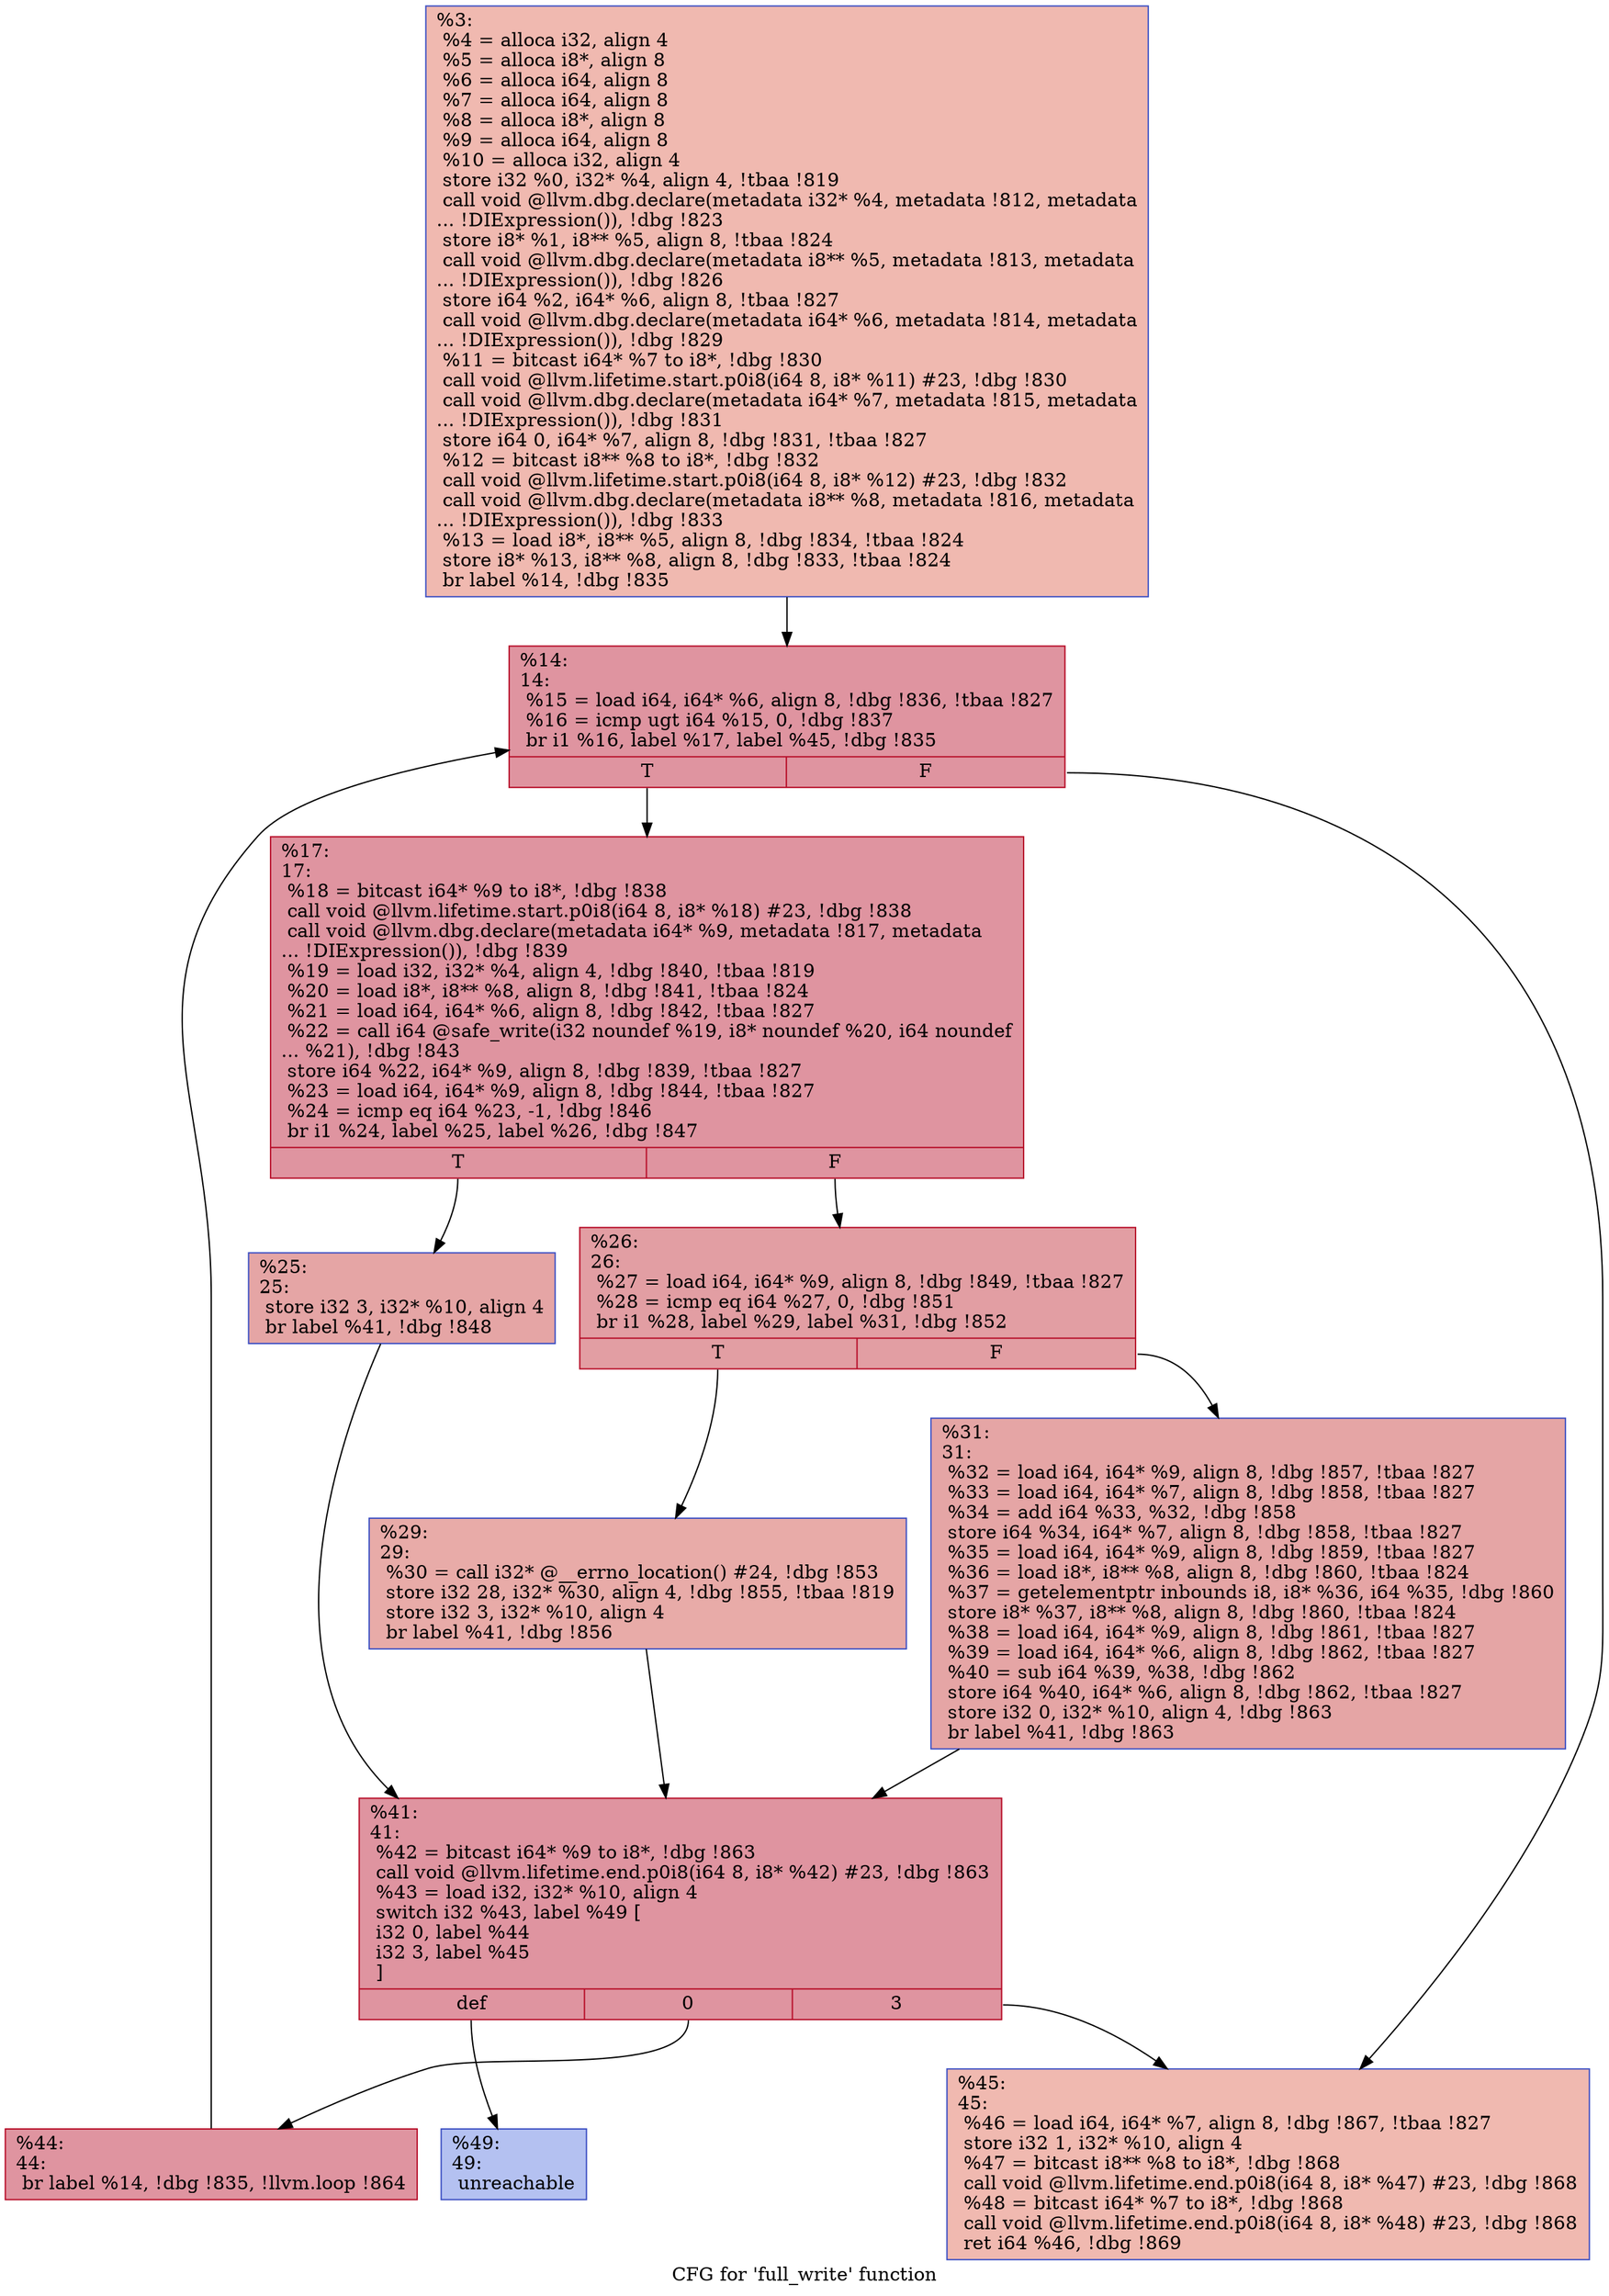 digraph "CFG for 'full_write' function" {
	label="CFG for 'full_write' function";

	Node0x7db280 [shape=record,color="#3d50c3ff", style=filled, fillcolor="#de614d70",label="{%3:\l  %4 = alloca i32, align 4\l  %5 = alloca i8*, align 8\l  %6 = alloca i64, align 8\l  %7 = alloca i64, align 8\l  %8 = alloca i8*, align 8\l  %9 = alloca i64, align 8\l  %10 = alloca i32, align 4\l  store i32 %0, i32* %4, align 4, !tbaa !819\l  call void @llvm.dbg.declare(metadata i32* %4, metadata !812, metadata\l... !DIExpression()), !dbg !823\l  store i8* %1, i8** %5, align 8, !tbaa !824\l  call void @llvm.dbg.declare(metadata i8** %5, metadata !813, metadata\l... !DIExpression()), !dbg !826\l  store i64 %2, i64* %6, align 8, !tbaa !827\l  call void @llvm.dbg.declare(metadata i64* %6, metadata !814, metadata\l... !DIExpression()), !dbg !829\l  %11 = bitcast i64* %7 to i8*, !dbg !830\l  call void @llvm.lifetime.start.p0i8(i64 8, i8* %11) #23, !dbg !830\l  call void @llvm.dbg.declare(metadata i64* %7, metadata !815, metadata\l... !DIExpression()), !dbg !831\l  store i64 0, i64* %7, align 8, !dbg !831, !tbaa !827\l  %12 = bitcast i8** %8 to i8*, !dbg !832\l  call void @llvm.lifetime.start.p0i8(i64 8, i8* %12) #23, !dbg !832\l  call void @llvm.dbg.declare(metadata i8** %8, metadata !816, metadata\l... !DIExpression()), !dbg !833\l  %13 = load i8*, i8** %5, align 8, !dbg !834, !tbaa !824\l  store i8* %13, i8** %8, align 8, !dbg !833, !tbaa !824\l  br label %14, !dbg !835\l}"];
	Node0x7db280 -> Node0x812300;
	Node0x812300 [shape=record,color="#b70d28ff", style=filled, fillcolor="#b70d2870",label="{%14:\l14:                                               \l  %15 = load i64, i64* %6, align 8, !dbg !836, !tbaa !827\l  %16 = icmp ugt i64 %15, 0, !dbg !837\l  br i1 %16, label %17, label %45, !dbg !835\l|{<s0>T|<s1>F}}"];
	Node0x812300:s0 -> Node0x812350;
	Node0x812300:s1 -> Node0x812580;
	Node0x812350 [shape=record,color="#b70d28ff", style=filled, fillcolor="#b70d2870",label="{%17:\l17:                                               \l  %18 = bitcast i64* %9 to i8*, !dbg !838\l  call void @llvm.lifetime.start.p0i8(i64 8, i8* %18) #23, !dbg !838\l  call void @llvm.dbg.declare(metadata i64* %9, metadata !817, metadata\l... !DIExpression()), !dbg !839\l  %19 = load i32, i32* %4, align 4, !dbg !840, !tbaa !819\l  %20 = load i8*, i8** %8, align 8, !dbg !841, !tbaa !824\l  %21 = load i64, i64* %6, align 8, !dbg !842, !tbaa !827\l  %22 = call i64 @safe_write(i32 noundef %19, i8* noundef %20, i64 noundef\l... %21), !dbg !843\l  store i64 %22, i64* %9, align 8, !dbg !839, !tbaa !827\l  %23 = load i64, i64* %9, align 8, !dbg !844, !tbaa !827\l  %24 = icmp eq i64 %23, -1, !dbg !846\l  br i1 %24, label %25, label %26, !dbg !847\l|{<s0>T|<s1>F}}"];
	Node0x812350:s0 -> Node0x8123a0;
	Node0x812350:s1 -> Node0x8123f0;
	Node0x8123a0 [shape=record,color="#3d50c3ff", style=filled, fillcolor="#c5333470",label="{%25:\l25:                                               \l  store i32 3, i32* %10, align 4\l  br label %41, !dbg !848\l}"];
	Node0x8123a0 -> Node0x8124e0;
	Node0x8123f0 [shape=record,color="#b70d28ff", style=filled, fillcolor="#be242e70",label="{%26:\l26:                                               \l  %27 = load i64, i64* %9, align 8, !dbg !849, !tbaa !827\l  %28 = icmp eq i64 %27, 0, !dbg !851\l  br i1 %28, label %29, label %31, !dbg !852\l|{<s0>T|<s1>F}}"];
	Node0x8123f0:s0 -> Node0x812440;
	Node0x8123f0:s1 -> Node0x812490;
	Node0x812440 [shape=record,color="#3d50c3ff", style=filled, fillcolor="#cc403a70",label="{%29:\l29:                                               \l  %30 = call i32* @__errno_location() #24, !dbg !853\l  store i32 28, i32* %30, align 4, !dbg !855, !tbaa !819\l  store i32 3, i32* %10, align 4\l  br label %41, !dbg !856\l}"];
	Node0x812440 -> Node0x8124e0;
	Node0x812490 [shape=record,color="#3d50c3ff", style=filled, fillcolor="#c5333470",label="{%31:\l31:                                               \l  %32 = load i64, i64* %9, align 8, !dbg !857, !tbaa !827\l  %33 = load i64, i64* %7, align 8, !dbg !858, !tbaa !827\l  %34 = add i64 %33, %32, !dbg !858\l  store i64 %34, i64* %7, align 8, !dbg !858, !tbaa !827\l  %35 = load i64, i64* %9, align 8, !dbg !859, !tbaa !827\l  %36 = load i8*, i8** %8, align 8, !dbg !860, !tbaa !824\l  %37 = getelementptr inbounds i8, i8* %36, i64 %35, !dbg !860\l  store i8* %37, i8** %8, align 8, !dbg !860, !tbaa !824\l  %38 = load i64, i64* %9, align 8, !dbg !861, !tbaa !827\l  %39 = load i64, i64* %6, align 8, !dbg !862, !tbaa !827\l  %40 = sub i64 %39, %38, !dbg !862\l  store i64 %40, i64* %6, align 8, !dbg !862, !tbaa !827\l  store i32 0, i32* %10, align 4, !dbg !863\l  br label %41, !dbg !863\l}"];
	Node0x812490 -> Node0x8124e0;
	Node0x8124e0 [shape=record,color="#b70d28ff", style=filled, fillcolor="#b70d2870",label="{%41:\l41:                                               \l  %42 = bitcast i64* %9 to i8*, !dbg !863\l  call void @llvm.lifetime.end.p0i8(i64 8, i8* %42) #23, !dbg !863\l  %43 = load i32, i32* %10, align 4\l  switch i32 %43, label %49 [\l    i32 0, label %44\l    i32 3, label %45\l  ]\l|{<s0>def|<s1>0|<s2>3}}"];
	Node0x8124e0:s0 -> Node0x8125d0;
	Node0x8124e0:s1 -> Node0x812530;
	Node0x8124e0:s2 -> Node0x812580;
	Node0x812530 [shape=record,color="#b70d28ff", style=filled, fillcolor="#b70d2870",label="{%44:\l44:                                               \l  br label %14, !dbg !835, !llvm.loop !864\l}"];
	Node0x812530 -> Node0x812300;
	Node0x812580 [shape=record,color="#3d50c3ff", style=filled, fillcolor="#de614d70",label="{%45:\l45:                                               \l  %46 = load i64, i64* %7, align 8, !dbg !867, !tbaa !827\l  store i32 1, i32* %10, align 4\l  %47 = bitcast i8** %8 to i8*, !dbg !868\l  call void @llvm.lifetime.end.p0i8(i64 8, i8* %47) #23, !dbg !868\l  %48 = bitcast i64* %7 to i8*, !dbg !868\l  call void @llvm.lifetime.end.p0i8(i64 8, i8* %48) #23, !dbg !868\l  ret i64 %46, !dbg !869\l}"];
	Node0x8125d0 [shape=record,color="#3d50c3ff", style=filled, fillcolor="#5572df70",label="{%49:\l49:                                               \l  unreachable\l}"];
}

